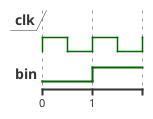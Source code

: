 {
  "sha1": "k2eh78mk8sa7l8k7eph5zpew83m4nqr",
  "insertion": {
    "when": "2024-06-03T18:59:32.516Z",
    "url": "https://github.com/plantuml/plantuml/issues/1578",
    "user": "plantuml@gmail.com"
  }
}
@startuml
mode compact
clock "clk" as clk with period 1
binary "bin" as bin
@0
bin is 0
@1
bin is 1
@enduml
